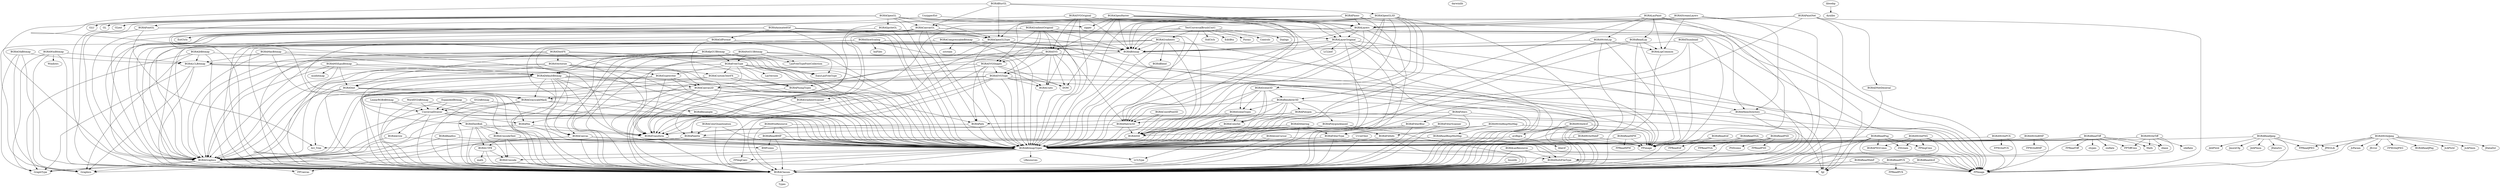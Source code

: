 digraph Uses {
  "avifbgra" -> "BGRABitmapTypes"
  "avifbgra" -> "libavif"
  "avifbgra" [href="avifbgra.html"]
  "BGRAAnimatedGif" -> "BGRAClasses"
  "BGRAAnimatedGif" -> "BGRAGraphics"
  "BGRAAnimatedGif" -> "FPImage"
  "BGRAAnimatedGif" -> "BGRABitmap"
  "BGRAAnimatedGif" -> "BGRABitmapTypes"
  "BGRAAnimatedGif" -> "BGRAPalette"
  "BGRAAnimatedGif" -> "BGRAGifFormat"
  "BGRAAnimatedGif" -> "ExtCtrls"
  "BGRAAnimatedGif" [href="BGRAAnimatedGif.html"]
  "BGRAArrow" -> "BGRABitmapTypes"
  "BGRAArrow" -> "BGRAGraphics"
  "BGRAArrow" [href="BGRAArrow.html"]
  "BGRABitmap" -> "BGRAClasses"
  "BGRABitmap" -> "BGRABitmapTypes"
  "BGRABitmap" -> "FPImage"
  "BGRABitmap" -> "BGRALCLBitmap"
  "BGRABitmap" -> "BGRAGraphics"
  "BGRABitmap" [href="BGRABitmap.html"]
  "BGRABitmapTypes" -> "BGRAClasses"
  "BGRABitmapTypes" -> "BGRAGraphics"
  "BGRABitmapTypes" -> "BGRAUnicode"
  "BGRABitmapTypes" -> "FPImage"
  "BGRABitmapTypes" -> "FPImgCanv"
  "BGRABitmapTypes" -> "LCLType"
  "BGRABitmapTypes" -> "GraphType"
  "BGRABitmapTypes" -> "LResources"
  "BGRABitmapTypes" -> "BGRAMultiFileType"
  "BGRABitmapTypes" [href="BGRABitmapTypes.html"]
  "BGRABlend" -> "BGRABitmapTypes"
  "BGRABlend" [href="BGRABlend.html"]
  "BGRABlurGL" -> "BGRAClasses"
  "BGRABlurGL" -> "BGRAOpenGL3D"
  "BGRABlurGL" -> "BGRABitmapTypes"
  "BGRABlurGL" -> "BGRACanvasGL"
  "BGRABlurGL" -> "BGRAOpenGLType"
  "BGRABlurGL" [href="BGRABlurGL.html"]
  "BGRACanvas" -> "BGRAClasses"
  "BGRACanvas" -> "BGRAGraphics"
  "BGRACanvas" -> "FPImage"
  "BGRACanvas" -> "BGRABitmapTypes"
  "BGRACanvas" -> "FPCanvas"
  "BGRACanvas" [href="BGRACanvas.html"]
  "BGRACanvas2D" -> "BGRAClasses"
  "BGRACanvas2D" -> "BGRAGraphics"
  "BGRACanvas2D" -> "BGRABitmapTypes"
  "BGRACanvas2D" -> "BGRATransform"
  "BGRACanvas2D" -> "BGRAGradientScanner"
  "BGRACanvas2D" -> "BGRAPath"
  "BGRACanvas2D" -> "BGRAPen"
  "BGRACanvas2D" -> "BGRAGrayscaleMask"
  "BGRACanvas2D" [href="BGRACanvas2D.html"]
  "BGRACanvasGL" -> "BGRAClasses"
  "BGRACanvasGL" -> "BGRAGraphics"
  "BGRACanvasGL" -> "BGRABitmapTypes"
  "BGRACanvasGL" -> "BGRAOpenGLType"
  "BGRACanvasGL" -> "BGRATransform"
  "BGRACanvasGL" -> "BGRAPath"
  "BGRACanvasGL" -> "BGRASSE"
  "BGRACanvasGL" -> "BGRAMatrix3D"
  "BGRACanvasGL" [href="BGRACanvasGL.html"]
  "BGRAClasses" -> "Types"
  "BGRAClasses" [href="BGRAClasses.html"]
  "BGRAColorInt" -> "BGRABitmapTypes"
  "BGRAColorInt" [href="BGRAColorInt.html"]
  "BGRAColorQuantization" -> "BGRAClasses"
  "BGRAColorQuantization" -> "BGRAPalette"
  "BGRAColorQuantization" -> "BGRABitmapTypes"
  "BGRAColorQuantization" [href="BGRAColorQuantization.html"]
  "BGRACompressableBitmap" -> "BGRAClasses"
  "BGRACompressableBitmap" -> "BGRABitmapTypes"
  "BGRACompressableBitmap" -> "BGRABitmap"
  "BGRACompressableBitmap" -> "zstream"
  "BGRACompressableBitmap" [href="BGRACompressableBitmap.html"]
  "BGRACoordPool3D" -> "BGRABitmapTypes"
  "BGRACoordPool3D" -> "BGRASSE"
  "BGRACoordPool3D" -> "BGRAMatrix3D"
  "BGRACoordPool3D" [href="BGRACoordPool3D.html"]
  "BGRACustomTextFX" -> "BGRAClasses"
  "BGRACustomTextFX" -> "BGRABitmapTypes"
  "BGRACustomTextFX" -> "BGRAPhongTypes"
  "BGRACustomTextFX" -> "BGRAGrayscaleMask"
  "BGRACustomTextFX" [href="BGRACustomTextFX.html"]
  "BGRADefaultBitmap" -> "BGRAClasses"
  "BGRADefaultBitmap" -> "FPImage"
  "BGRADefaultBitmap" -> "BGRAGraphics"
  "BGRADefaultBitmap" -> "BGRABitmapTypes"
  "BGRADefaultBitmap" -> "FPImgCanv"
  "BGRADefaultBitmap" -> "BGRACanvas"
  "BGRADefaultBitmap" -> "BGRACanvas2D"
  "BGRADefaultBitmap" -> "BGRATransform"
  "BGRADefaultBitmap" -> "BGRATextBidi"
  "BGRADefaultBitmap" -> "UniversalDrawer"
  "BGRADefaultBitmap" -> "BGRAGrayscaleMask"
  "BGRADefaultBitmap" [href="BGRADefaultBitmap.html"]
  "BGRADithering" -> "BGRAClasses"
  "BGRADithering" -> "BGRAFilterType"
  "BGRADithering" -> "BGRAPalette"
  "BGRADithering" -> "BGRABitmapTypes"
  "BGRADithering" [href="BGRADithering.html"]
  "BGRADNetDeserial" -> "BGRAClasses"
  "BGRADNetDeserial" [href="BGRADNetDeserial.html"]
  "BGRAFillInfo" -> "BGRAClasses"
  "BGRAFillInfo" -> "BGRABitmapTypes"
  "BGRAFillInfo" [href="BGRAFillInfo.html"]
  "BGRAFilterBlur" -> "BGRAClasses"
  "BGRAFilterBlur" -> "BGRABitmapTypes"
  "BGRAFilterBlur" -> "BGRAFilterType"
  "BGRAFilterBlur" [href="BGRAFilterBlur.html"]
  "BGRAFilters" -> "BGRAClasses"
  "BGRAFilters" -> "BGRABitmapTypes"
  "BGRAFilters" -> "BGRAFilterType"
  "BGRAFilters" -> "BGRAFilterBlur"
  "BGRAFilters" [href="BGRAFilters.html"]
  "BGRAFilterScanner" -> "BGRAClasses"
  "BGRAFilterScanner" -> "BGRABitmapTypes"
  "BGRAFilterScanner" -> "BGRAFilterType"
  "BGRAFilterScanner" [href="BGRAFilterScanner.html"]
  "BGRAFilterType" -> "BGRAClasses"
  "BGRAFilterType" -> "BGRABitmapTypes"
  "BGRAFilterType" [href="BGRAFilterType.html"]
  "BGRAFontGL" -> "BGRAClasses"
  "BGRAFontGL" -> "BGRAGraphics"
  "BGRAFontGL" -> "BGRAOpenGLType"
  "BGRAFontGL" -> "BGRABitmapTypes"
  "BGRAFontGL" -> "Avl_Tree"
  "BGRAFontGL" [href="BGRAFontGL.html"]
  "BGRAfpGUIBitmap" -> "BGRAClasses"
  "BGRAfpGUIBitmap" -> "BGRAGraphics"
  "BGRAfpGUIBitmap" -> "BGRABitmapTypes"
  "BGRAfpGUIBitmap" -> "BGRADefaultBitmap"
  "BGRAfpGUIBitmap" -> "BGRAFreeType"
  "BGRAfpGUIBitmap" -> "EasyLazFreeType"
  "BGRAfpGUIBitmap" -> "LazFreeTypeFontCollection"
  "BGRAfpGUIBitmap" -> "BGRACanvas"
  "BGRAfpGUIBitmap" [href="BGRAfpGUIBitmap.html"]
  "BGRAFreeType" -> "BGRAClasses"
  "BGRAFreeType" -> "BGRAGraphics"
  "BGRAFreeType" -> "BGRABitmapTypes"
  "BGRAFreeType" -> "EasyLazFreeType"
  "BGRAFreeType" -> "FPimage"
  "BGRAFreeType" -> "BGRACustomTextFX"
  "BGRAFreeType" -> "BGRAPhongTypes"
  "BGRAFreeType" -> "BGRATypewriter"
  "BGRAFreeType" -> "LazVersion"
  "BGRAFreeType" [href="BGRAFreeType.html"]
  "BGRAGifFormat" -> "BGRAClasses"
  "BGRAGifFormat" -> "BGRAGraphics"
  "BGRAGifFormat" -> "BGRABitmap"
  "BGRAGifFormat" -> "BGRABitmapTypes"
  "BGRAGifFormat" -> "BGRAPalette"
  "BGRAGifFormat" [href="BGRAGifFormat.html"]
  "BGRAGradientOriginal" -> "BGRAClasses"
  "BGRAGradientOriginal" -> "BGRALayerOriginal"
  "BGRAGradientOriginal" -> "BGRABitmap"
  "BGRAGradientOriginal" -> "BGRABitmapTypes"
  "BGRAGradientOriginal" -> "BGRAGradientScanner"
  "BGRAGradientOriginal" -> "BGRASVG"
  "BGRAGradientOriginal" -> "BGRASVGShapes"
  "BGRAGradientOriginal" -> "BGRASVGType"
  "BGRAGradientOriginal" [href="BGRAGradientOriginal.html"]
  "BGRAGradients" -> "BGRAClasses"
  "BGRAGradients" -> "BGRAGraphics"
  "BGRAGradients" -> "BGRABitmapTypes"
  "BGRAGradients" -> "BGRABitmap"
  "BGRAGradients" -> "BGRABlend"
  "BGRAGradients" -> "BGRAPhongTypes"
  "BGRAGradients" -> "BGRASSE"
  "BGRAGradients" -> "BGRAGrayscaleMask"
  "BGRAGradients" [href="BGRAGradients.html"]
  "BGRAGradientScanner" -> "BGRABitmapTypes"
  "BGRAGradientScanner" -> "BGRATransform"
  "BGRAGradientScanner" [href="BGRAGradientScanner.html"]
  "BGRAGraphics" -> "Graphics"
  "BGRAGraphics" -> "GraphType"
  "BGRAGraphics" -> "FPImage"
  "BGRAGraphics" -> "FPCanvas"
  "BGRAGraphics" [href="BGRAGraphics.html"]
  "BGRAGrayscaleMask" -> "BGRAClasses"
  "BGRAGrayscaleMask" -> "BGRAGraphics"
  "BGRAGrayscaleMask" -> "BGRABitmapTypes"
  "BGRAGrayscaleMask" -> "BGRAResample"
  "BGRAGrayscaleMask" -> "UniversalDrawer"
  "BGRAGrayscaleMask" [href="BGRAGrayscaleMask.html"]
  "BGRAGtkBitmap" -> "BGRAClasses"
  "BGRAGtkBitmap" -> "BGRALCLBitmap"
  "BGRAGtkBitmap" -> "Graphics"
  "BGRAGtkBitmap" -> "GraphType"
  "BGRAGtkBitmap" [href="BGRAGtkBitmap.html"]
  "BGRAIconCursor" -> "BGRAClasses"
  "BGRAIconCursor" -> "BGRAMultiFileType"
  "BGRAIconCursor" -> "BGRABitmapTypes"
  "BGRAIconCursor" [href="BGRAIconCursor.html"]
  "BGRALayerOriginal" -> "BGRAClasses"
  "BGRALayerOriginal" -> "BGRABitmap"
  "BGRALayerOriginal" -> "BGRABitmapTypes"
  "BGRALayerOriginal" -> "BGRATransform"
  "BGRALayerOriginal" -> "BGRAMemDirectory"
  "BGRALayerOriginal" -> "fgl"
  "BGRALayerOriginal" -> "LCLType"
  "BGRALayerOriginal" -> "LCLIntf"
  "BGRALayerOriginal" [href="BGRALayerOriginal.html"]
  "BGRALayers" -> "BGRAGraphics"
  "BGRALayers" -> "BGRAClasses"
  "BGRALayers" -> "BGRABitmapTypes"
  "BGRALayers" -> "BGRABitmap"
  "BGRALayers" -> "BGRAMemDirectory"
  "BGRALayers" -> "BGRATransform"
  "BGRALayers" -> "fgl"
  "BGRALayers" -> "BGRALayerOriginal"
  "BGRALayers" [href="BGRALayers.html"]
  "BGRALazPaint" -> "BGRAClasses"
  "BGRALazPaint" -> "BGRALayers"
  "BGRALazPaint" -> "BGRABitmapTypes"
  "BGRALazPaint" -> "BGRAReadLzp"
  "BGRALazPaint" -> "BGRAWriteLzp"
  "BGRALazPaint" -> "BGRALzpCommon"
  "BGRALazPaint" -> "FPimage"
  "BGRALazPaint" [href="BGRALazPaint.html"]
  "BGRALazResource" -> "BGRAClasses"
  "BGRALazResource" -> "BGRAMultiFileType"
  "BGRALazResource" [href="BGRALazResource.html"]
  "BGRALCLBitmap" -> "BGRAClasses"
  "BGRALCLBitmap" -> "Graphics"
  "BGRALCLBitmap" -> "GraphType"
  "BGRALCLBitmap" -> "BGRABitmapTypes"
  "BGRALCLBitmap" -> "BGRADefaultBitmap"
  "BGRALCLBitmap" [href="BGRALCLBitmap.html"]
  "BGRALzpCommon" -> "BGRAClasses"
  "BGRALzpCommon" [href="BGRALzpCommon.html"]
  "BGRAMacBitmap" -> "BGRAClasses"
  "BGRAMacBitmap" -> "BGRALCLBitmap"
  "BGRAMacBitmap" -> "BGRAGraphics"
  "BGRAMacBitmap" -> "BGRABitmapTypes"
  "BGRAMacBitmap" -> "BGRADefaultBitmap"
  "BGRAMacBitmap" [href="BGRAMacBitmap.html"]
  "BGRAMatrix3D" -> "BGRABitmapTypes"
  "BGRAMatrix3D" -> "BGRASSE"
  "BGRAMatrix3D" -> "BGRATransform"
  "BGRAMatrix3D" [href="BGRAMatrix3D.html"]
  "BGRAMemDirectory" -> "BGRAClasses"
  "BGRAMemDirectory" -> "BGRAMultiFileType"
  "BGRAMemDirectory" -> "fgl"
  "BGRAMemDirectory" [href="BGRAMemDirectory.html"]
  "BGRAMSEguiBitmap" -> "BGRAClasses"
  "BGRAMSEguiBitmap" -> "BGRAGraphics"
  "BGRAMSEguiBitmap" -> "BGRABitmapTypes"
  "BGRAMSEguiBitmap" -> "BGRADefaultBitmap"
  "BGRAMSEguiBitmap" -> "BGRAText"
  "BGRAMSEguiBitmap" -> "msebitmap"
  "BGRAMSEguiBitmap" [href="BGRAMSEguiBitmap.html"]
  "BGRAMultiFileType" -> "BGRAClasses"
  "BGRAMultiFileType" -> "fgl"
  "BGRAMultiFileType" [href="BGRAMultiFileType.html"]
  "BGRANoGUIBitmap" -> "BGRAClasses"
  "BGRANoGUIBitmap" -> "BGRAGraphics"
  "BGRANoGUIBitmap" -> "BGRABitmapTypes"
  "BGRANoGUIBitmap" -> "BGRADefaultBitmap"
  "BGRANoGUIBitmap" -> "BGRAFreeType"
  "BGRANoGUIBitmap" -> "EasyLazFreeType"
  "BGRANoGUIBitmap" -> "LazFreeTypeFontCollection"
  "BGRANoGUIBitmap" -> "BGRACanvas"
  "BGRANoGUIBitmap" [href="BGRANoGUIBitmap.html"]
  "BGRAOpenGL" -> "BGRAClasses"
  "BGRAOpenGL" -> "FPimage"
  "BGRAOpenGL" -> "BGRAGraphics"
  "BGRAOpenGL" -> "BGRAOpenGLType"
  "BGRAOpenGL" -> "BGRASpriteGL"
  "BGRAOpenGL" -> "BGRACanvasGL"
  "BGRAOpenGL" -> "GL"
  "BGRAOpenGL" -> "GLext"
  "BGRAOpenGL" -> "GLU"
  "BGRAOpenGL" -> "BGRABitmapTypes"
  "BGRAOpenGL" -> "BGRAFontGL"
  "BGRAOpenGL" -> "BGRASSE"
  "BGRAOpenGL" -> "BGRAMatrix3D"
  "BGRAOpenGL" [href="BGRAOpenGL.html"]
  "BGRAOpenGL3D" -> "BGRABitmapTypes"
  "BGRAOpenGL3D" -> "BGRASceneTypes"
  "BGRAOpenGL3D" -> "BGRASSE"
  "BGRAOpenGL3D" -> "BGRAClasses"
  "BGRAOpenGL3D" -> "BGRAMatrix3D"
  "BGRAOpenGL3D" -> "BGRACanvasGL"
  "BGRAOpenGL3D" -> "BGRAScene3D"
  "BGRAOpenGL3D" -> "BGRAOpenGLType"
  "BGRAOpenGL3D" -> "BGRATransform"
  "BGRAOpenGL3D" -> "BGRARenderer3D"
  "BGRAOpenGL3D" [href="BGRAOpenGL3D.html"]
  "BGRAOpenGLType" -> "BGRAGraphics"
  "BGRAOpenGLType" -> "BGRABitmap"
  "BGRAOpenGLType" -> "BGRABitmapTypes"
  "BGRAOpenGLType" -> "FPimage"
  "BGRAOpenGLType" -> "BGRAClasses"
  "BGRAOpenGLType" -> "BGRATransform"
  "BGRAOpenGLType" -> "BGRASSE"
  "BGRAOpenGLType" -> "BGRAMatrix3D"
  "BGRAOpenGLType" [href="BGRAOpenGLType.html"]
  "BGRAOpenRaster" -> "BGRAClasses"
  "BGRAOpenRaster" -> "BGRALayers"
  "BGRAOpenRaster" -> "zipper"
  "BGRAOpenRaster" -> "DOM"
  "BGRAOpenRaster" -> "BGRABitmap"
  "BGRAOpenRaster" -> "BGRALayerOriginal"
  "BGRAOpenRaster" -> "BGRASVGShapes"
  "BGRAOpenRaster" -> "FPImage"
  "BGRAOpenRaster" -> "BGRASVG"
  "BGRAOpenRaster" [href="BGRAOpenRaster.html"]
  "BGRAPaintNet" -> "BGRAClasses"
  "BGRAPaintNet" -> "BGRADNetDeserial"
  "BGRAPaintNet" -> "FPImage"
  "BGRAPaintNet" -> "BGRABitmapTypes"
  "BGRAPaintNet" -> "BGRABitmap"
  "BGRAPaintNet" -> "BGRALayers"
  "BGRAPaintNet" [href="BGRAPaintNet.html"]
  "BGRAPalette" -> "BGRAClasses"
  "BGRAPalette" -> "Avl_Tree"
  "BGRAPalette" -> "BGRABitmapTypes"
  "BGRAPalette" -> "FPimage"
  "BGRAPalette" [href="BGRAPalette.html"]
  "BGRAPath" -> "BGRABitmapTypes"
  "BGRAPath" -> "BGRATransform"
  "BGRAPath" [href="BGRAPath.html"]
  "BGRAPen" -> "BGRAGraphics"
  "BGRAPen" -> "BGRABitmapTypes"
  "BGRAPen" -> "BGRATransform"
  "BGRAPen" [href="BGRAPen.html"]
  "BGRAPhongTypes" -> "BGRAClasses"
  "BGRAPhongTypes" -> "BGRABitmapTypes"
  "BGRAPhongTypes" [href="BGRAPhongTypes.html"]
  "BGRAPhoxo" -> "BGRABitmapTypes"
  "BGRAPhoxo" -> "FPImage"
  "BGRAPhoxo" -> "BGRALayers"
  "BGRAPhoxo" -> "BGRABitmap"
  "BGRAPhoxo" -> "BGRAClasses"
  "BGRAPhoxo" -> "BMPcomn"
  "BGRAPhoxo" [href="BGRAPhoxo.html"]
  "BGRAPolygon" -> "BGRAClasses"
  "BGRAPolygon" -> "BGRAGraphics"
  "BGRAPolygon" -> "BGRABitmapTypes"
  "BGRAPolygon" -> "BGRAFillInfo"
  "BGRAPolygon" -> "BGRAPath"
  "BGRAPolygon" [href="BGRAPolygon.html"]
  "BGRAPolygonAliased" -> "BGRAClasses"
  "BGRAPolygonAliased" -> "BGRABitmapTypes"
  "BGRAPolygonAliased" -> "BGRAFillInfo"
  "BGRAPolygonAliased" -> "BGRASSE"
  "BGRAPolygonAliased" [href="BGRAPolygonAliased.html"]
  "BGRAQtBitmap" -> "BGRAClasses"
  "BGRAQtBitmap" -> "BGRALCLBitmap"
  "BGRAQtBitmap" -> "Graphics"
  "BGRAQtBitmap" -> "GraphType"
  "BGRAQtBitmap" -> "BGRABitmapTypes"
  "BGRAQtBitmap" [href="BGRAQtBitmap.html"]
  "BGRAReadAvif" -> "BGRAClasses"
  "BGRAReadAvif" -> "FPImage"
  "BGRAReadAvif" [href="BGRAReadAvif.html"]
  "BGRAReadBMP" -> "FPImage"
  "BGRAReadBMP" -> "BGRAClasses"
  "BGRAReadBMP" -> "BMPcomn"
  "BGRAReadBMP" -> "BGRABitmapTypes"
  "BGRAReadBMP" [href="BGRAReadBMP.html"]
  "BGRAReadBmpMioMap" -> "BGRAClasses"
  "BGRAReadBmpMioMap" -> "FPimage"
  "BGRAReadBmpMioMap" -> "BGRABitmapTypes"
  "BGRAReadBmpMioMap" [href="BGRAReadBmpMioMap.html"]
  "BGRAReadGif" -> "BGRAClasses"
  "BGRAReadGif" -> "FPimage"
  "BGRAReadGif" -> "FPReadGif"
  "BGRAReadGif" [href="BGRAReadGif.html"]
  "BGRAReadIco" -> "BGRAClasses"
  "BGRAReadIco" -> "FPimage"
  "BGRAReadIco" -> "Graphics"
  "BGRAReadIco" [href="BGRAReadIco.html"]
  "BGRAReadJpeg" -> "JPEGLib"
  "BGRAReadJpeg" -> "JdAPImin"
  "BGRAReadJpeg" -> "JDataSrc"
  "BGRAReadJpeg" -> "JdAPIstd"
  "BGRAReadJpeg" -> "JmoreCfg"
  "BGRAReadJpeg" -> "BGRABitmapTypes"
  "BGRAReadJpeg" -> "FPReadJPEG"
  "BGRAReadJpeg" -> "FPImage"
  "BGRAReadJpeg" [href="BGRAReadJpeg.html"]
  "BGRAReadLzp" -> "BGRAClasses"
  "BGRAReadLzp" -> "FPimage"
  "BGRAReadLzp" -> "BGRALzpCommon"
  "BGRAReadLzp" -> "BGRABitmapTypes"
  "BGRAReadLzp" -> "BGRABitmap"
  "BGRAReadLzp" [href="BGRAReadLzp.html"]
  "BGRAReadPCX" -> "FPImage"
  "BGRAReadPCX" -> "BGRAClasses"
  "BGRAReadPCX" -> "FPReadPCX"
  "BGRAReadPCX" [href="BGRAReadPCX.html"]
  "BGRAReadPng" -> "BGRAClasses"
  "BGRAReadPng" -> "FPImage"
  "BGRAReadPng" -> "FPImgCmn"
  "BGRAReadPng" -> "BGRAPNGComn"
  "BGRAReadPng" -> "ZStream"
  "BGRAReadPng" -> "BGRABitmapTypes"
  "BGRAReadPng" -> "fgl"
  "BGRAReadPng" [href="BGRAReadPng.html"]
  "BGRAReadPSD" -> "BGRAClasses"
  "BGRAReadPSD" -> "BGRABitmapTypes"
  "BGRAReadPSD" -> "FPimage"
  "BGRAReadPSD" -> "FPReadPSD"
  "BGRAReadPSD" -> "PSDcomn"
  "BGRAReadPSD" [href="BGRAReadPSD.html"]
  "BGRAReadTGA" -> "FPReadTGA"
  "BGRAReadTGA" -> "FPimage"
  "BGRAReadTGA" -> "BGRAClasses"
  "BGRAReadTGA" [href="BGRAReadTGA.html"]
  "BGRAReadTiff" -> "Math"
  "BGRAReadTiff" -> "BGRAClasses"
  "BGRAReadTiff" -> "ctypes"
  "BGRAReadTiff" -> "zinflate"
  "BGRAReadTiff" -> "zbase"
  "BGRAReadTiff" -> "FPimage"
  "BGRAReadTiff" -> "FPTiffCmn"
  "BGRAReadTiff" -> "BGRABitmapTypes"
  "BGRAReadTiff" -> "FPReadTiff"
  "BGRAReadTiff" [href="BGRAReadTiff.html"]
  "BGRAReadWebP" -> "BGRAClasses"
  "BGRAReadWebP" -> "FPImage"
  "BGRAReadWebP" [href="BGRAReadWebP.html"]
  "BGRAReadXPM" -> "BGRAClasses"
  "BGRAReadXPM" -> "FPReadXPM"
  "BGRAReadXPM" -> "FPimage"
  "BGRAReadXPM" [href="BGRAReadXPM.html"]
  "BGRARenderer3D" -> "BGRABitmapTypes"
  "BGRARenderer3D" -> "BGRASceneTypes"
  "BGRARenderer3D" -> "BGRASSE"
  "BGRARenderer3D" -> "BGRAPolygon"
  "BGRARenderer3D" -> "BGRAColorInt"
  "BGRARenderer3D" -> "BGRAClasses"
  "BGRARenderer3D" -> "BGRAMatrix3D"
  "BGRARenderer3D" -> "BGRAPolygonAliased"
  "BGRARenderer3D" [href="BGRARenderer3D.html"]
  "BGRAResample" -> "BGRABitmapTypes"
  "BGRAResample" [href="BGRAResample.html"]
  "BGRAScene3D" -> "BGRAClasses"
  "BGRAScene3D" -> "BGRABitmapTypes"
  "BGRAScene3D" -> "BGRAColorInt"
  "BGRAScene3D" -> "BGRASSE"
  "BGRAScene3D" -> "BGRAMatrix3D"
  "BGRAScene3D" -> "BGRASceneTypes"
  "BGRAScene3D" -> "BGRARenderer3D"
  "BGRAScene3D" [href="BGRAScene3D.html"]
  "BGRASceneTypes" -> "BGRABitmapTypes"
  "BGRASceneTypes" -> "BGRASSE"
  "BGRASceneTypes" -> "BGRAMatrix3D"
  "BGRASceneTypes" -> "BGRAColorInt"
  "BGRASceneTypes" [href="BGRASceneTypes.html"]
  "BGRASliceScaling" -> "BGRAClasses"
  "BGRASliceScaling" -> "BGRAGraphics"
  "BGRASliceScaling" -> "BGRABitmap"
  "BGRASliceScaling" -> "BGRABitmapTypes"
  "BGRASliceScaling" -> "IniFiles"
  "BGRASliceScaling" [href="BGRASliceScaling.html"]
  "BGRASpriteGL" -> "BGRAClasses"
  "BGRASpriteGL" -> "BGRAOpenGLType"
  "BGRASpriteGL" -> "BGRABitmapTypes"
  "BGRASpriteGL" [href="BGRASpriteGL.html"]
  "BGRASSE" -> "BGRABitmapTypes"
  "BGRASSE" [href="BGRASSE.html"]
  "BGRAStreamLayers" -> "BGRAClasses"
  "BGRAStreamLayers" -> "BGRALayers"
  "BGRAStreamLayers" -> "BGRABitmap"
  "BGRAStreamLayers" -> "BGRALzpCommon"
  "BGRAStreamLayers" -> "BGRAMemDirectory"
  "BGRAStreamLayers" [href="BGRAStreamLayers.html"]
  "BGRASVG" -> "BGRAClasses"
  "BGRASVG" -> "BGRABitmapTypes"
  "BGRASVG" -> "DOM"
  "BGRASVG" -> "BGRAUnits"
  "BGRASVG" -> "BGRASVGShapes"
  "BGRASVG" -> "BGRACanvas2D"
  "BGRASVG" -> "BGRASVGType"
  "BGRASVG" -> "FPimage"
  "BGRASVG" [href="BGRASVG.html"]
  "BGRASVGOriginal" -> "BGRAClasses"
  "BGRASVGOriginal" -> "BGRABitmapTypes"
  "BGRASVGOriginal" -> "BGRABitmap"
  "BGRASVGOriginal" -> "BGRASVG"
  "BGRASVGOriginal" -> "BGRATransform"
  "BGRASVGOriginal" -> "BGRALayerOriginal"
  "BGRASVGOriginal" -> "BGRAUnits"
  "BGRASVGOriginal" -> "BGRALayers"
  "BGRASVGOriginal" [href="BGRASVGOriginal.html"]
  "BGRASVGShapes" -> "BGRAClasses"
  "BGRASVGShapes" -> "BGRAUnits"
  "BGRASVGShapes" -> "DOM"
  "BGRASVGShapes" -> "BGRAPath"
  "BGRASVGShapes" -> "BGRABitmapTypes"
  "BGRASVGShapes" -> "BGRACanvas2D"
  "BGRASVGShapes" -> "BGRASVGType"
  "BGRASVGShapes" -> "BGRAGraphics"
  "BGRASVGShapes" [href="BGRASVGShapes.html"]
  "BGRASVGType" -> "BGRAClasses"
  "BGRASVGType" -> "BGRATransform"
  "BGRASVGType" -> "BGRABitmapTypes"
  "BGRASVGType" -> "BGRAUnits"
  "BGRASVGType" -> "DOM"
  "BGRASVGType" -> "BGRACanvas2D"
  "BGRASVGType" -> "fgl"
  "BGRASVGType" -> "BGRAGraphics"
  "BGRASVGType" [href="BGRASVGType.html"]
  "BGRAText" -> "BGRAClasses"
  "BGRAText" -> "BGRAGraphics"
  "BGRAText" -> "BGRABitmapTypes"
  "BGRAText" -> "BGRAPen"
  "BGRAText" -> "BGRAGrayscaleMask"
  "BGRAText" [href="BGRAText.html"]
  "BGRATextBidi" -> "BGRAClasses"
  "BGRATextBidi" -> "BGRABitmapTypes"
  "BGRATextBidi" -> "BGRAUTF8"
  "BGRATextBidi" -> "BGRAUnicode"
  "BGRATextBidi" -> "BGRATransform"
  "BGRATextBidi" -> "BGRAUnicodeText"
  "BGRATextBidi" [href="BGRATextBidi.html"]
  "BGRATextFX" -> "BGRAClasses"
  "BGRATextFX" -> "BGRAGraphics"
  "BGRATextFX" -> "BGRABitmapTypes"
  "BGRATextFX" -> "BGRAPhongTypes"
  "BGRATextFX" -> "BGRAText"
  "BGRATextFX" -> "BGRACustomTextFX"
  "BGRATextFX" -> "BGRAVectorize"
  "BGRATextFX" [href="BGRATextFX.html"]
  "BGRAThumbnail" -> "BGRAClasses"
  "BGRAThumbnail" -> "BGRABitmap"
  "BGRAThumbnail" -> "BGRABitmapTypes"
  "BGRAThumbnail" -> "FPimage"
  "BGRAThumbnail" [href="BGRAThumbnail.html"]
  "BGRATransform" -> "BGRAClasses"
  "BGRATransform" -> "BGRABitmapTypes"
  "BGRATransform" [href="BGRATransform.html"]
  "BGRATypewriter" -> "BGRAClasses"
  "BGRATypewriter" -> "Avl_Tree"
  "BGRATypewriter" -> "BGRABitmapTypes"
  "BGRATypewriter" -> "BGRACanvas2D"
  "BGRATypewriter" -> "BGRATransform"
  "BGRATypewriter" [href="BGRATypewriter.html"]
  "BGRAUnicode" -> "BGRAClasses"
  "BGRAUnicode" [href="BGRAUnicode.html"]
  "BGRAUnicodeText" -> "BGRAClasses"
  "BGRAUnicodeText" -> "BGRABitmapTypes"
  "BGRAUnicodeText" -> "BGRAUnicode"
  "BGRAUnicodeText" -> "BGRAUTF8"
  "BGRAUnicodeText" [href="BGRAUnicodeText.html"]
  "BGRAUnits" -> "BGRABitmapTypes"
  "BGRAUnits" [href="BGRAUnits.html"]
  "BGRAUTF8" -> "BGRAClasses"
  "BGRAUTF8" -> "math"
  "BGRAUTF8" -> "BGRAUnicode"
  "BGRAUTF8" [href="BGRAUTF8.html"]
  "BGRAVectorize" -> "BGRAClasses"
  "BGRAVectorize" -> "BGRAGraphics"
  "BGRAVectorize" -> "BGRABitmapTypes"
  "BGRAVectorize" -> "BGRATypewriter"
  "BGRAVectorize" -> "BGRATransform"
  "BGRAVectorize" -> "BGRACanvas2D"
  "BGRAVectorize" -> "BGRAText"
  "BGRAVectorize" [href="BGRAVectorize.html"]
  "BGRAWinBitmap" -> "BGRAClasses"
  "BGRAWinBitmap" -> "BGRALCLBitmap"
  "BGRAWinBitmap" -> "Windows"
  "BGRAWinBitmap" -> "Graphics"
  "BGRAWinBitmap" -> "GraphType"
  "BGRAWinBitmap" [href="BGRAWinBitmap.html"]
  "BGRAWinResource" -> "BGRAClasses"
  "BGRAWinResource" -> "BGRAMultiFileType"
  "BGRAWinResource" -> "BGRABitmapTypes"
  "BGRAWinResource" -> "BGRAReadBMP"
  "BGRAWinResource" [href="BGRAWinResource.html"]
  "BGRAWriteAvif" -> "BGRAClasses"
  "BGRAWriteAvif" -> "FPimage"
  "BGRAWriteAvif" -> "avifbgra"
  "BGRAWriteAvif" [href="BGRAWriteAvif.html"]
  "BGRAWriteBMP" -> "FPImage"
  "BGRAWriteBMP" -> "FPWriteBMP"
  "BGRAWriteBMP" -> "BGRABitmapTypes"
  "BGRAWriteBMP" [href="BGRAWriteBMP.html"]
  "BGRAWriteBmpMioMap" -> "BGRAClasses"
  "BGRAWriteBmpMioMap" -> "FPimage"
  "BGRAWriteBmpMioMap" -> "BGRABitmapTypes"
  "BGRAWriteBmpMioMap" -> "BGRAReadBmpMioMap"
  "BGRAWriteBmpMioMap" [href="BGRAWriteBmpMioMap.html"]
  "BGRAWriteJpeg" -> "FPImage"
  "BGRAWriteJpeg" -> "JPEGLib"
  "BGRAWriteJpeg" -> "FPReadJPEG"
  "BGRAWriteJpeg" -> "FPWriteJPEG"
  "BGRAWriteJpeg" -> "BGRAReadJPeg"
  "BGRAWriteJpeg" -> "JcAPIstd"
  "BGRAWriteJpeg" -> "JcAPImin"
  "BGRAWriteJpeg" -> "JDataDst"
  "BGRAWriteJpeg" -> "JcParam"
  "BGRAWriteJpeg" -> "JError"
  "BGRAWriteJpeg" [href="BGRAWriteJpeg.html"]
  "BGRAWriteLzp" -> "BGRAClasses"
  "BGRAWriteLzp" -> "FPimage"
  "BGRAWriteLzp" -> "BGRALzpCommon"
  "BGRAWriteLzp" -> "BGRABitmapTypes"
  "BGRAWriteLzp" -> "BGRABitmap"
  "BGRAWriteLzp" [href="BGRAWriteLzp.html"]
  "BGRAWritePCX" -> "FPImage"
  "BGRAWritePCX" -> "FPWritePCX"
  "BGRAWritePCX" -> "BGRABitmapTypes"
  "BGRAWritePCX" [href="BGRAWritePCX.html"]
  "BGRAWritePNG" -> "BGRAClasses"
  "BGRAWritePNG" -> "FPImage"
  "BGRAWritePNG" -> "FPImgCmn"
  "BGRAWritePNG" -> "BGRAPNGComn"
  "BGRAWritePNG" -> "ZStream"
  "BGRAWritePNG" -> "BGRABitmapTypes"
  "BGRAWritePNG" [href="BGRAWritePNG.html"]
  "BGRAWriteTiff" -> "Math"
  "BGRAWriteTiff" -> "BGRAClasses"
  "BGRAWriteTiff" -> "BGRABitmapTypes"
  "BGRAWriteTiff" -> "zbase"
  "BGRAWriteTiff" -> "zdeflate"
  "BGRAWriteTiff" -> "FPimage"
  "BGRAWriteTiff" -> "FPTiffCmn"
  "BGRAWriteTiff" [href="BGRAWriteTiff.html"]
  "BGRAWriteWebP" -> "BGRAClasses"
  "BGRAWriteWebP" -> "FPimage"
  "BGRAWriteWebP" [href="BGRAWriteWebP.html"]
  "darwinlib" [href="darwinlib.html"]
  "ExpandedBitmap" -> "BGRAClasses"
  "ExpandedBitmap" -> "BGRABitmapTypes"
  "ExpandedBitmap" -> "UniversalDrawer"
  "ExpandedBitmap" [href="ExpandedBitmap.html"]
  "libavif" [href="libavif.html"]
  "libwebp" -> "dynlibs"
  "libwebp" [href="libwebp.html"]
  "LinearRGBABitmap" -> "BGRAClasses"
  "LinearRGBABitmap" -> "BGRABitmapTypes"
  "LinearRGBABitmap" -> "UniversalDrawer"
  "LinearRGBABitmap" [href="LinearRGBABitmap.html"]
  "linuxlib" -> "BGRAClasses"
  "linuxlib" [href="linuxlib.html"]
  "TestUniversalBrushUnit1" -> "Forms"
  "TestUniversalBrushUnit1" -> "Controls"
  "TestUniversalBrushUnit1" -> "Graphics"
  "TestUniversalBrushUnit1" -> "Dialogs"
  "TestUniversalBrushUnit1" -> "StdCtrls"
  "TestUniversalBrushUnit1" -> "EditBtn"
  "TestUniversalBrushUnit1" -> "BGRABitmap"
  "TestUniversalBrushUnit1" -> "BGRAGraphics"
  "TestUniversalBrushUnit1" -> "BGRABitmapTypes"
  "TestUniversalBrushUnit1" -> "BGRAGradients"
  "TestUniversalBrushUnit1" [href="TestUniversalBrushUnit1.html"]
  "UniversalDrawer" -> "BGRAClasses"
  "UniversalDrawer" -> "FPImage"
  "UniversalDrawer" -> "BGRABitmapTypes"
  "UniversalDrawer" -> "BGRAGraphics"
  "UniversalDrawer" -> "BGRAPen"
  "UniversalDrawer" -> "BGRAArrow"
  "UniversalDrawer" [href="UniversalDrawer.html"]
  "UnzipperExt" -> "BGRAClasses"
  "UnzipperExt" -> "zipper"
  "UnzipperExt" [href="UnzipperExt.html"]
  "UUnitTest" -> "BGRAClasses"
  "UUnitTest" -> "BGRABitmapTypes"
  "UUnitTest" [href="UUnitTest.html"]
  "WordXYZABitmap" -> "BGRAClasses"
  "WordXYZABitmap" -> "BGRABitmapTypes"
  "WordXYZABitmap" -> "UniversalDrawer"
  "WordXYZABitmap" [href="WordXYZABitmap.html"]
  "XYZABitmap" -> "BGRAClasses"
  "XYZABitmap" -> "BGRABitmapTypes"
  "XYZABitmap" -> "UniversalDrawer"
  "XYZABitmap" [href="XYZABitmap.html"]
}
